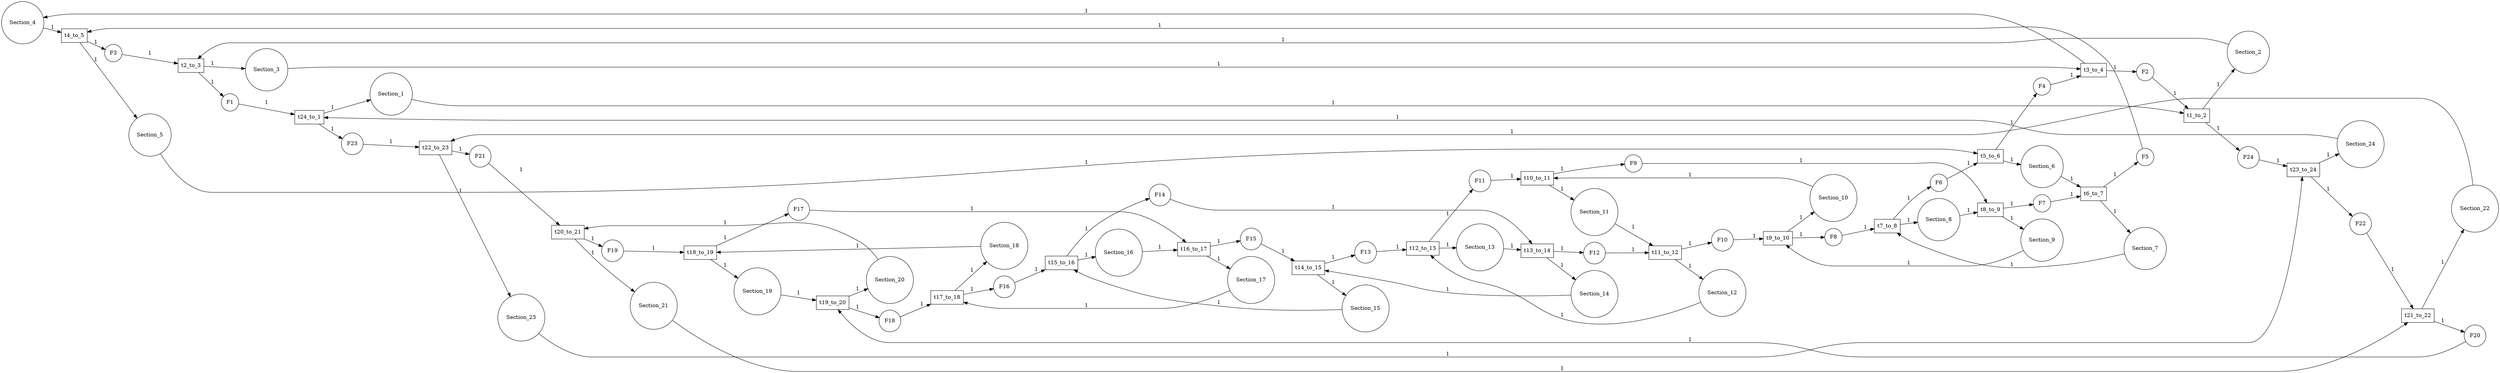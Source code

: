 digraph PetriNet{
	rankdir=LR
	Section_4 [shape=circle]
	F7 [shape=circle]
	Section_2 [shape=circle]
	Section_9 [shape=circle]
	F23 [shape=circle]
	Section_16 [shape=circle]
	F14 [shape=circle]
	F21 [shape=circle]
	Section_23 [shape=circle]
	Section_11 [shape=circle]
	F2 [shape=circle]
	Section_6 [shape=circle]
	Section_14 [shape=circle]
	F19 [shape=circle]
	F16 [shape=circle]
	F18 [shape=circle]
	F9 [shape=circle]
	F3 [shape=circle]
	Section_12 [shape=circle]
	Section_15 [shape=circle]
	Section_21 [shape=circle]
	Section_18 [shape=circle]
	Section_24 [shape=circle]
	F12 [shape=circle]
	F6 [shape=circle]
	Section_17 [shape=circle]
	F1 [shape=circle]
	F15 [shape=circle]
	Section_3 [shape=circle]
	Section_10 [shape=circle]
	F8 [shape=circle]
	F24 [shape=circle]
	F10 [shape=circle]
	Section_5 [shape=circle]
	F13 [shape=circle]
	Section_19 [shape=circle]
	Section_8 [shape=circle]
	F22 [shape=circle]
	Section_7 [shape=circle]
	F5 [shape=circle]
	Section_20 [shape=circle]
	F11 [shape=circle]
	Section_13 [shape=circle]
	Section_22 [shape=circle]
	F4 [shape=circle]
	Section_1 [shape=circle]
	F20 [shape=circle]
	F17 [shape=circle]
	t16_to_17 [shape=box]
	t7_to_8 [shape=box]
	t10_to_11 [shape=box]
	t13_to_14 [shape=box]
	t22_to_23 [shape=box]
	t18_to_19 [shape=box]
	t4_to_5 [shape=box]
	t11_to_12 [shape=box]
	t6_to_7 [shape=box]
	t9_to_10 [shape=box]
	t8_to_9 [shape=box]
	t20_to_21 [shape=box]
	t23_to_24 [shape=box]
	t15_to_16 [shape=box]
	t2_to_3 [shape=box]
	t24_to_1 [shape=box]
	t19_to_20 [shape=box]
	t12_to_13 [shape=box]
	t5_to_6 [shape=box]
	t17_to_18 [shape=box]
	t21_to_22 [shape=box]
	t3_to_4 [shape=box]
	t14_to_15 [shape=box]
	t1_to_2 [shape=box]

	t21_to_22->F20 [label="1"]
	t17_to_18->Section_18 [label="1"]
	F7->t6_to_7 [label="1"]
	t15_to_16->Section_16 [label="1"]
	t10_to_11->F9 [label="1"]
	Section_11->t11_to_12 [label="1"]
	Section_3->t3_to_4 [label="1"]
	t6_to_7->Section_7 [label="1"]
	Section_16->t16_to_17 [label="1"]
	Section_10->t10_to_11 [label="1"]
	F20->t19_to_20 [label="1"]
	Section_15->t15_to_16 [label="1"]
	F18->t17_to_18 [label="1"]
	t5_to_6->F4 [label="1"]
	F24->t23_to_24 [label="1"]
	t22_to_23->F21 [label="1"]
	Section_4->t4_to_5 [label="1"]
	t1_to_2->Section_2 [label="1"]
	t16_to_17->Section_17 [label="1"]
	F6->t5_to_6 [label="1"]
	t23_to_24->F22 [label="1"]
	t12_to_13->F11 [label="1"]
	Section_21->t21_to_22 [label="1"]
	t13_to_14->Section_14 [label="1"]
	Section_2->t2_to_3 [label="1"]
	F13->t12_to_13 [label="1"]
	t16_to_17->F15 [label="1"]
	F23->t22_to_23 [label="1"]
	F17->t16_to_17 [label="1"]
	F19->t18_to_19 [label="1"]
	F5->t4_to_5 [label="1"]
	t8_to_9->Section_9 [label="1"]
	t19_to_20->Section_20 [label="1"]
	t3_to_4->Section_4 [label="1"]
	t4_to_5->F3 [label="1"]
	t24_to_1->F23 [label="1"]
	t1_to_2->F24 [label="1"]
	F16->t15_to_16 [label="1"]
	F22->t21_to_22 [label="1"]
	F2->t1_to_2 [label="1"]
	t18_to_19->Section_19 [label="1"]
	F12->t11_to_12 [label="1"]
	t7_to_8->F6 [label="1"]
	t9_to_10->Section_10 [label="1"]
	t14_to_15->F13 [label="1"]
	t13_to_14->F12 [label="1"]
	Section_20->t20_to_21 [label="1"]
	Section_9->t9_to_10 [label="1"]
	t10_to_11->Section_11 [label="1"]
	t2_to_3->Section_3 [label="1"]
	t15_to_16->F14 [label="1"]
	F15->t14_to_15 [label="1"]
	t6_to_7->F5 [label="1"]
	F3->t2_to_3 [label="1"]
	Section_24->t24_to_1 [label="1"]
	F4->t3_to_4 [label="1"]
	t21_to_22->Section_22 [label="1"]
	Section_1->t1_to_2 [label="1"]
	F10->t9_to_10 [label="1"]
	F11->t10_to_11 [label="1"]
	t9_to_10->F8 [label="1"]
	t5_to_6->Section_6 [label="1"]
	t22_to_23->Section_23 [label="1"]
	F14->t13_to_14 [label="1"]
	t18_to_19->F17 [label="1"]
	Section_18->t18_to_19 [label="1"]
	t2_to_3->F1 [label="1"]
	Section_7->t7_to_8 [label="1"]
	Section_6->t6_to_7 [label="1"]
	t3_to_4->F2 [label="1"]
	Section_13->t13_to_14 [label="1"]
	t23_to_24->Section_24 [label="1"]
	Section_19->t19_to_20 [label="1"]
	Section_8->t8_to_9 [label="1"]
	F1->t24_to_1 [label="1"]
	t20_to_21->Section_21 [label="1"]
	t24_to_1->Section_1 [label="1"]
	t8_to_9->F7 [label="1"]
	Section_22->t22_to_23 [label="1"]
	Section_14->t14_to_15 [label="1"]
	F21->t20_to_21 [label="1"]
	F9->t8_to_9 [label="1"]
	t11_to_12->F10 [label="1"]
	t19_to_20->F18 [label="1"]
	t20_to_21->F19 [label="1"]
	t12_to_13->Section_13 [label="1"]
	Section_17->t17_to_18 [label="1"]
	t17_to_18->F16 [label="1"]
	F8->t7_to_8 [label="1"]
	Section_5->t5_to_6 [label="1"]
	t4_to_5->Section_5 [label="1"]
	t7_to_8->Section_8 [label="1"]
	t11_to_12->Section_12 [label="1"]
	Section_23->t23_to_24 [label="1"]
	Section_12->t12_to_13 [label="1"]
	t14_to_15->Section_15 [label="1"]
}

